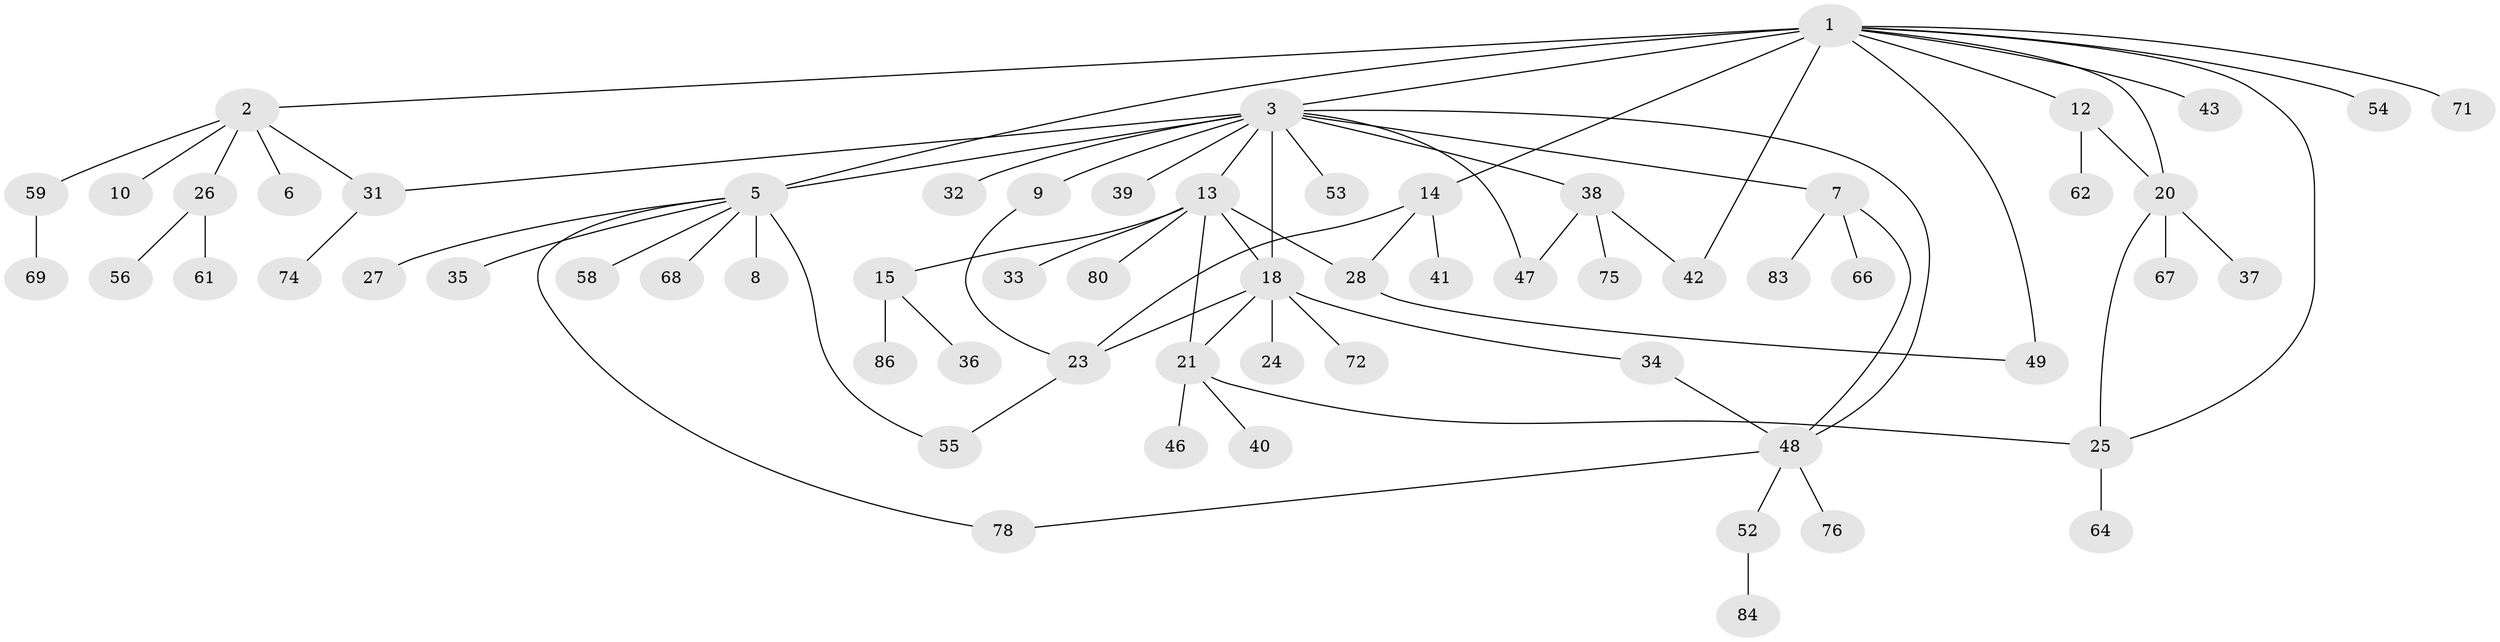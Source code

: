 // original degree distribution, {12: 0.023255813953488372, 4: 0.09302325581395349, 11: 0.011627906976744186, 1: 0.4883720930232558, 5: 0.046511627906976744, 2: 0.23255813953488372, 3: 0.06976744186046512, 7: 0.011627906976744186, 8: 0.011627906976744186, 6: 0.011627906976744186}
// Generated by graph-tools (version 1.1) at 2025/11/02/27/25 16:11:13]
// undirected, 63 vertices, 79 edges
graph export_dot {
graph [start="1"]
  node [color=gray90,style=filled];
  1 [super="+16"];
  2 [super="+4"];
  3 [super="+30"];
  5 [super="+77"];
  6;
  7 [super="+11"];
  8;
  9;
  10;
  12 [super="+17"];
  13 [super="+19"];
  14 [super="+22"];
  15 [super="+50"];
  18 [super="+57"];
  20 [super="+63"];
  21 [super="+60"];
  23 [super="+85"];
  24;
  25 [super="+51"];
  26 [super="+29"];
  27;
  28 [super="+79"];
  31 [super="+65"];
  32;
  33;
  34 [super="+81"];
  35;
  36;
  37;
  38 [super="+45"];
  39;
  40;
  41 [super="+73"];
  42 [super="+44"];
  43;
  46;
  47;
  48 [super="+70"];
  49 [super="+82"];
  52;
  53;
  54;
  55;
  56;
  58;
  59;
  61;
  62;
  64;
  66;
  67;
  68;
  69;
  71;
  72;
  74;
  75;
  76;
  78;
  80;
  83;
  84;
  86;
  1 -- 2;
  1 -- 3;
  1 -- 5 [weight=3];
  1 -- 12;
  1 -- 14;
  1 -- 20;
  1 -- 25;
  1 -- 42;
  1 -- 43;
  1 -- 54;
  1 -- 71;
  1 -- 49;
  2 -- 31;
  2 -- 59;
  2 -- 26;
  2 -- 10;
  2 -- 6;
  3 -- 5;
  3 -- 7;
  3 -- 9;
  3 -- 13;
  3 -- 18;
  3 -- 31;
  3 -- 38;
  3 -- 39;
  3 -- 47;
  3 -- 48;
  3 -- 32;
  3 -- 53;
  5 -- 8;
  5 -- 27;
  5 -- 35;
  5 -- 55;
  5 -- 58;
  5 -- 68;
  5 -- 78;
  7 -- 48;
  7 -- 66;
  7 -- 83;
  9 -- 23;
  12 -- 62;
  12 -- 20;
  13 -- 15;
  13 -- 18;
  13 -- 21;
  13 -- 28;
  13 -- 33;
  13 -- 80;
  14 -- 28;
  14 -- 41;
  14 -- 23;
  15 -- 36;
  15 -- 86;
  18 -- 21;
  18 -- 23;
  18 -- 24;
  18 -- 34;
  18 -- 72;
  20 -- 37;
  20 -- 67;
  20 -- 25;
  21 -- 40;
  21 -- 46;
  21 -- 25;
  23 -- 55;
  25 -- 64;
  26 -- 56;
  26 -- 61;
  28 -- 49;
  31 -- 74;
  34 -- 48;
  38 -- 47;
  38 -- 75;
  38 -- 42;
  48 -- 52;
  48 -- 76;
  48 -- 78;
  52 -- 84;
  59 -- 69;
}
